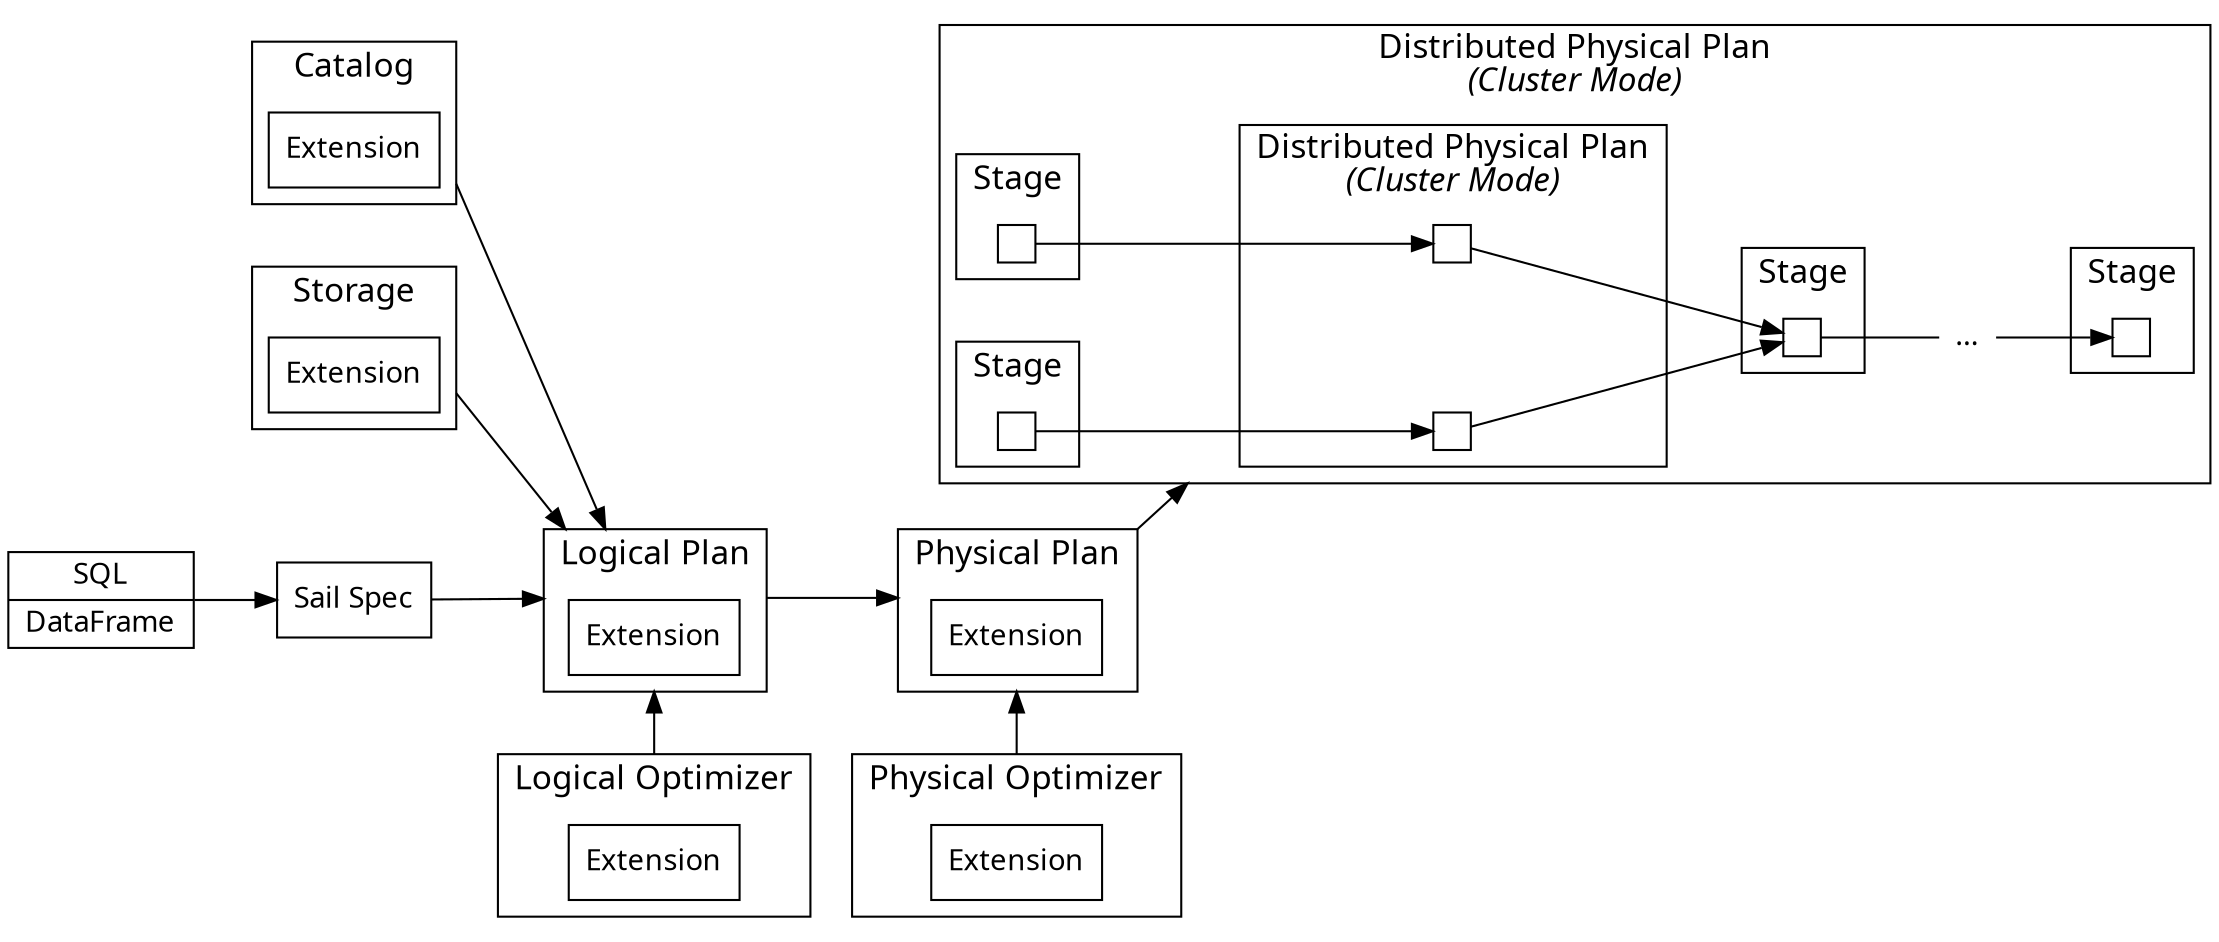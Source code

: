 digraph planning {
  rankdir=LR;
  node [shape=box, fontname="Sans-Serif"];
  edge [fontname="Sans-Serif"];
  compound=true;
  fontname="Sans-Serif";
  fontnames="svg";
  fontsize=16;
  splines="line";
  ranksep=0.5;
  nodesep=1;

  subgraph catalog {
    label="Catalog";
    cluster=true;

    catalog_extension [label="Extension"];
  }

  subgraph storage {
    label="Storage";
    cluster=true;

    storage_extension [label="Extension"];
  }

  input [label="{SQL}|{DataFrame}", shape=record];
  spec [label="Sail Spec"];

  subgraph logical_plan {
    label="Logical Plan";
    cluster=true;

    logical_plan_extension [label="Extension"];
  }

  subgraph logical_optimizer {
    label="Logical Optimizer";
    cluster=true;

    logical_optimizer_extension [label="Extension"];
  }

  subgraph physical_plan {
    label="Physical Plan";
    cluster=true;

    physical_plan_extension [label="Extension"];
  }

  subgraph physical_optimizer {
    label="Physical Optimizer";
    cluster=true;

    physical_optimizer_extension [label="Extension"];
  }

  subgraph stages {
    label=<Distributed Physical Plan<BR /><I>(Cluster Mode)</I>>;
    cluster=true;

    subgraph stage_1 {
      label="Stage";
      cluster=true;

      node_1 [shape=square, label="", width=.25, height=.25];
      node_2 [shape=square, label="", width=.25, height=.25];
    }

    subgraph stage_2 {
      label="Stage";
      cluster=true;

      node_3 [shape=square, label="", width=.25, height=.25];
      node_4 [shape=square, label="", width=.25, height=.25];
    }

    subgraph stage_3 {
      label="Stage";
      cluster=true;

      node_5 [shape=square, label="", width=.25, height=.25];
    }

    ellipsis [label="  ...  ", style=none, shape=plain];

    subgraph stage_4 {
      label="Stage";
      cluster=true;

      node_6 [shape=square, label="", width=.25, height=.25];
    }

    node_1 -> node_2;
    node_3 -> node_4;
    {node_2, node_4} -> node_5;
    node_5 -> ellipsis [dir=none];
    ellipsis -> node_6;
  }

  input -> spec [weight=5];
  spec -> logical_plan_extension:n [lhead="logical_plan", weight=5];
  catalog_extension:e -> logical_plan_extension [ltail="catalog", lhead="logical_plan"];
  storage_extension:e -> logical_plan_extension [ltail="storage", lhead="logical_plan"];
  logical_plan_extension:n -> physical_plan_extension:n [ltail="logical_plan", lhead="physical_plan", weight=5];

  logical_optimizer_extension -> logical_plan_extension [ltail="logical_optimizer", lhead="logical_plan", constraint=false];
  physical_optimizer_extension -> physical_plan_extension [ltail="physical_optimizer", lhead="physical_plan", constraint=false];

  physical_plan_extension -> node_2 [ltail="physical_plan", lhead="stages"];

  input -> {catalog_extension, storage_extension} [style=invis];
  spec -> logical_optimizer_extension -> physical_optimizer_extension [style=invis];
}
